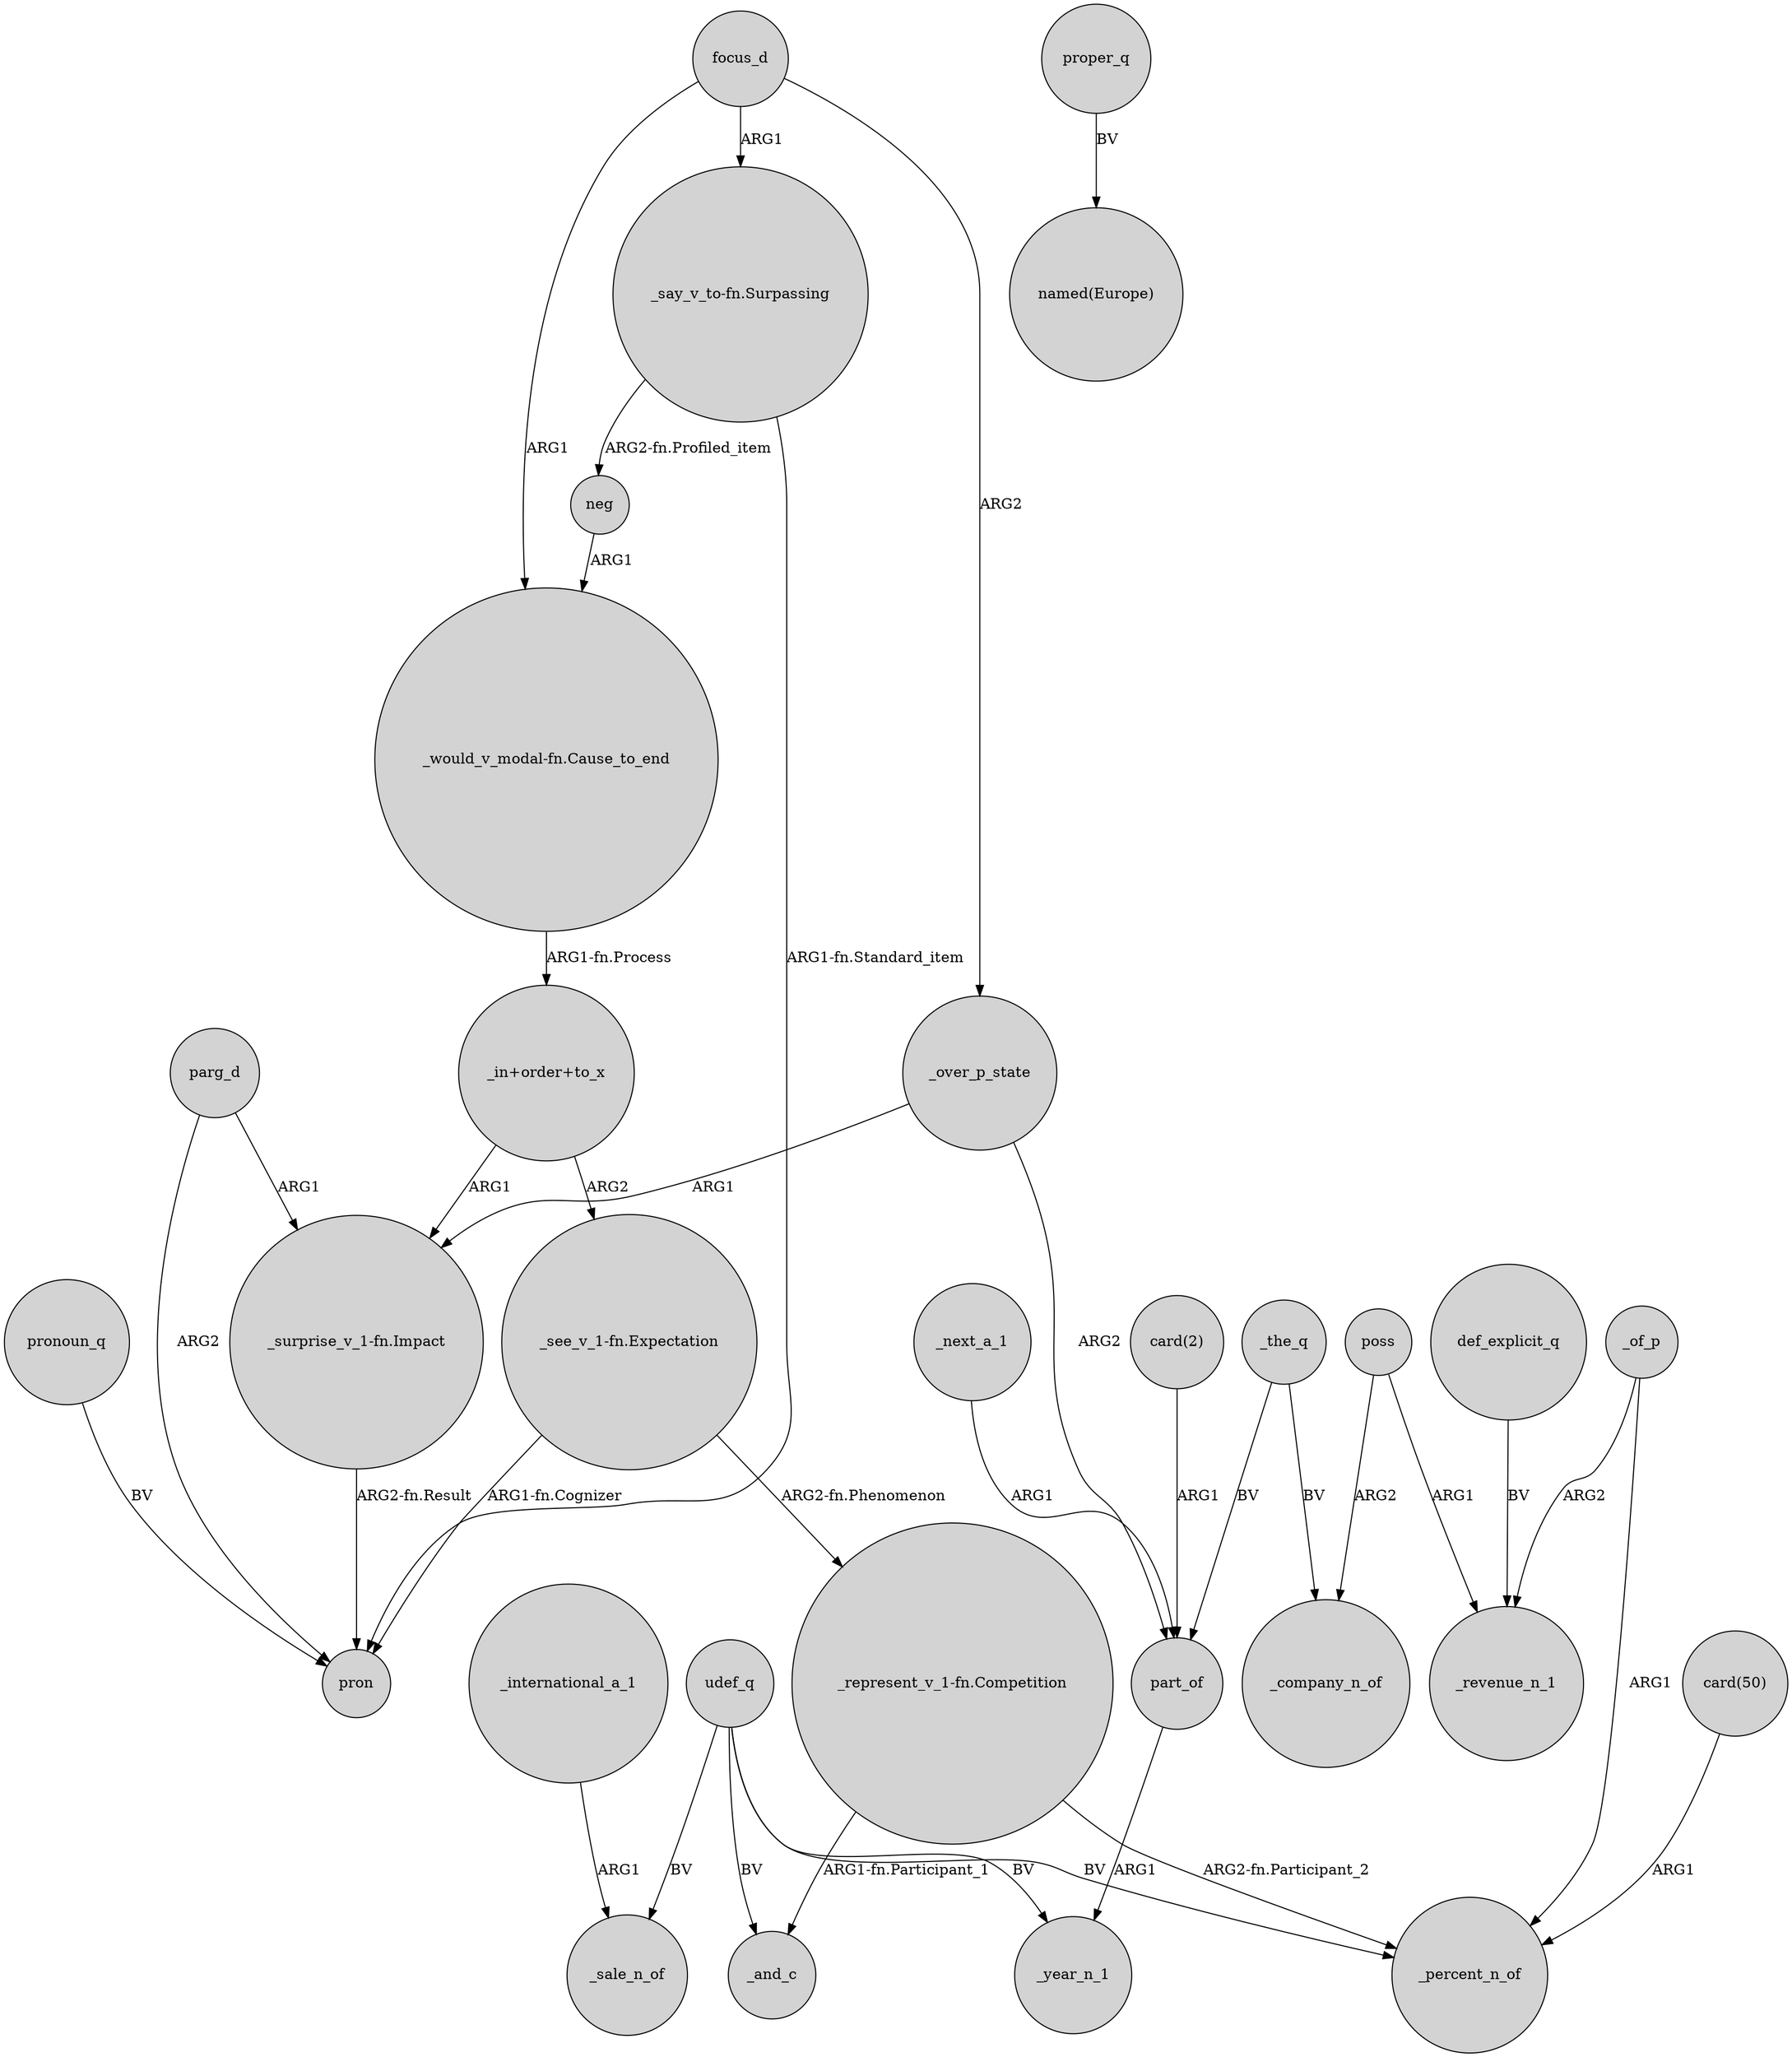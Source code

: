 digraph {
	node [shape=circle style=filled]
	_the_q -> part_of [label=BV]
	"_represent_v_1-fn.Competition" -> _percent_n_of [label="ARG2-fn.Participant_2"]
	_international_a_1 -> _sale_n_of [label=ARG1]
	poss -> _revenue_n_1 [label=ARG1]
	"_in+order+to_x" -> "_see_v_1-fn.Expectation" [label=ARG2]
	proper_q -> "named(Europe)" [label=BV]
	parg_d -> pron [label=ARG2]
	"_in+order+to_x" -> "_surprise_v_1-fn.Impact" [label=ARG1]
	udef_q -> _sale_n_of [label=BV]
	udef_q -> _and_c [label=BV]
	_of_p -> _percent_n_of [label=ARG1]
	"_represent_v_1-fn.Competition" -> _and_c [label="ARG1-fn.Participant_1"]
	"card(2)" -> part_of [label=ARG1]
	def_explicit_q -> _revenue_n_1 [label=BV]
	"_surprise_v_1-fn.Impact" -> pron [label="ARG2-fn.Result"]
	pronoun_q -> pron [label=BV]
	poss -> _company_n_of [label=ARG2]
	focus_d -> _over_p_state [label=ARG2]
	udef_q -> _percent_n_of [label=BV]
	part_of -> _year_n_1 [label=ARG1]
	_over_p_state -> "_surprise_v_1-fn.Impact" [label=ARG1]
	_over_p_state -> part_of [label=ARG2]
	_of_p -> _revenue_n_1 [label=ARG2]
	"_see_v_1-fn.Expectation" -> pron [label="ARG1-fn.Cognizer"]
	"card(50)" -> _percent_n_of [label=ARG1]
	focus_d -> "_say_v_to-fn.Surpassing" [label=ARG1]
	"_would_v_modal-fn.Cause_to_end" -> "_in+order+to_x" [label="ARG1-fn.Process"]
	udef_q -> _year_n_1 [label=BV]
	focus_d -> "_would_v_modal-fn.Cause_to_end" [label=ARG1]
	neg -> "_would_v_modal-fn.Cause_to_end" [label=ARG1]
	_the_q -> _company_n_of [label=BV]
	_next_a_1 -> part_of [label=ARG1]
	"_see_v_1-fn.Expectation" -> "_represent_v_1-fn.Competition" [label="ARG2-fn.Phenomenon"]
	parg_d -> "_surprise_v_1-fn.Impact" [label=ARG1]
	"_say_v_to-fn.Surpassing" -> pron [label="ARG1-fn.Standard_item"]
	"_say_v_to-fn.Surpassing" -> neg [label="ARG2-fn.Profiled_item"]
}
